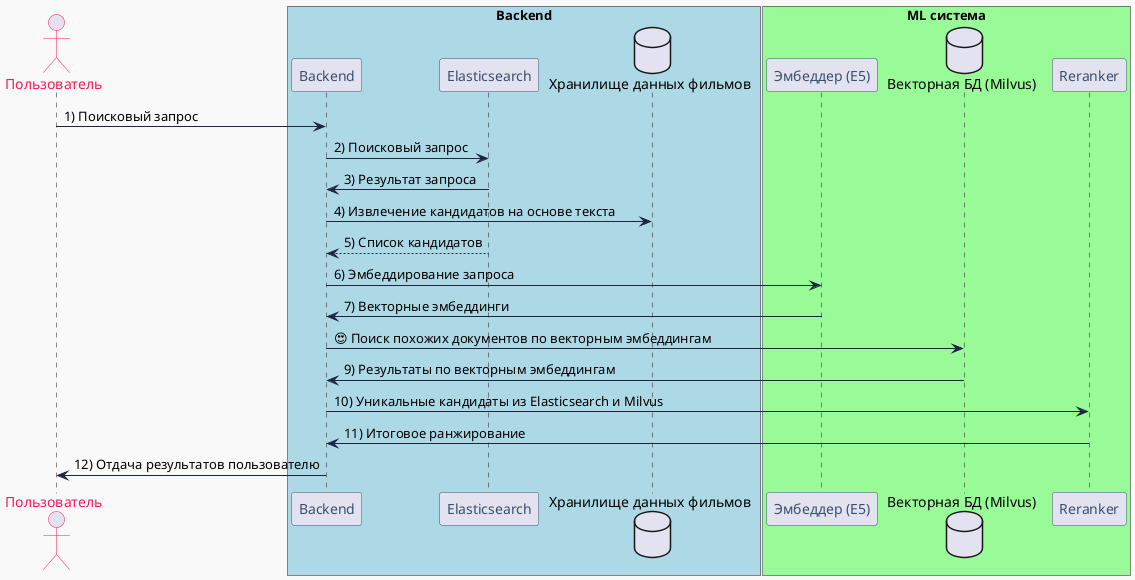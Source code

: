 @startuml
skinparam backgroundColor #F9F9F9
skinparam BoxBackgroundColor #FFFFFF
skinparam BoxBorderColor #2B7A78
skinparam BoxFontColor #2B7A78
skinparam ParticipantBorderColor #3A506B
skinparam ParticipantFontColor #3A506B
skinparam ArrowColor #1C2541
skinparam DatabaseColor #5BC0BE
skinparam ActorFontColor #FF1654
skinparam ActorBorderColor #FF1654

actor "Пользователь" as User
box "Backend" #ADD8E6
    participant "Backend" as Backend
    participant "Elasticsearch" as Elasticsearch
    database "Хранилище данных фильмов" as DataStore
end box

box "ML система" #98FB98
    participant "Эмбеддер (E5)" as Embedder
    database "Векторная БД (Milvus)" as Milvus
    participant "Reranker" as Reranker
end box

User -> Backend: 1) Поисковый запрос
Backend -> Elasticsearch: 2) Поисковый запрос
Elasticsearch ->  Backend: 3) Результат запроса
Backend -> DataStore: 4) Извлечение кандидатов на основе текста
Elasticsearch --> Backend: 5) Список кандидатов
Backend -> Embedder: 6) Эмбеддирование запроса
Embedder -> Backend: 7) Векторные эмбеддинги
Backend -> Milvus: 😍 Поиск похожих документов по векторным эмбеддингам
Milvus -> Backend: 9) Результаты по векторным эмбеддингам
Backend -> Reranker: 10) Уникальные кандидаты из Elasticsearch и Milvus
Reranker -> Backend: 11) Итоговое ранжирование
Backend -> User: 12) Отдача результатов пользователю

@enduml
